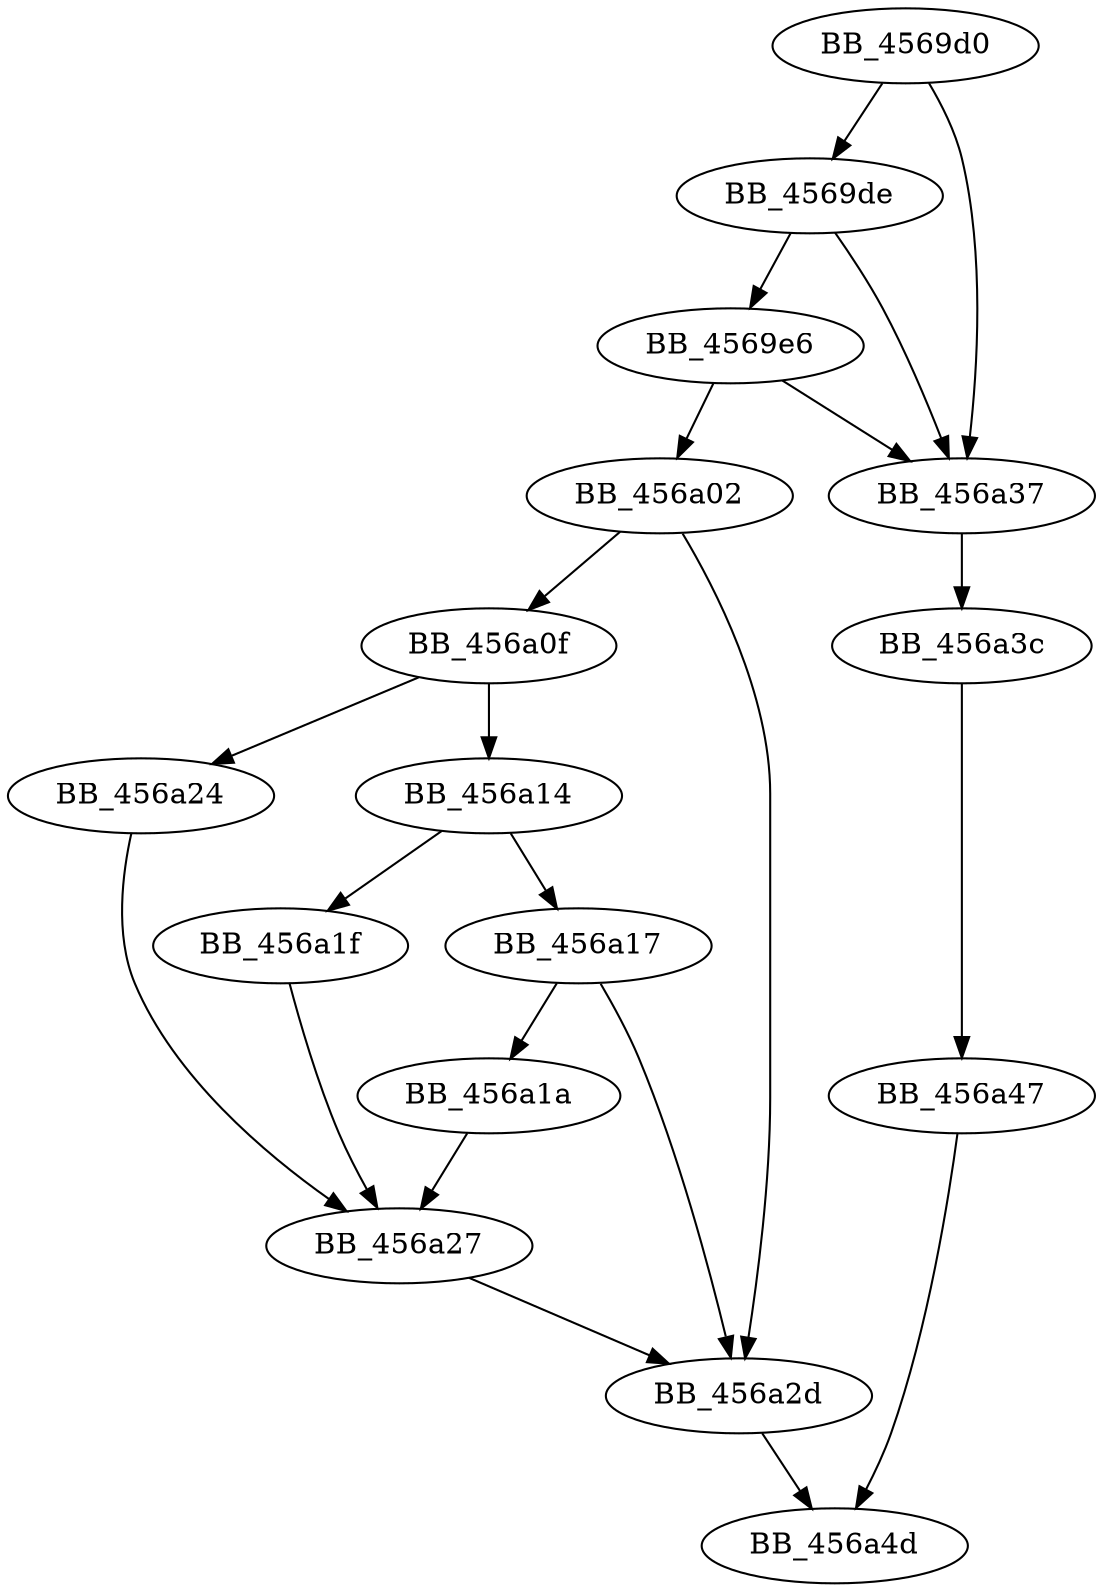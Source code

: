 DiGraph sub_4569D0{
BB_4569d0->BB_4569de
BB_4569d0->BB_456a37
BB_4569de->BB_4569e6
BB_4569de->BB_456a37
BB_4569e6->BB_456a02
BB_4569e6->BB_456a37
BB_456a02->BB_456a0f
BB_456a02->BB_456a2d
BB_456a0f->BB_456a14
BB_456a0f->BB_456a24
BB_456a14->BB_456a17
BB_456a14->BB_456a1f
BB_456a17->BB_456a1a
BB_456a17->BB_456a2d
BB_456a1a->BB_456a27
BB_456a1f->BB_456a27
BB_456a24->BB_456a27
BB_456a27->BB_456a2d
BB_456a2d->BB_456a4d
BB_456a37->BB_456a3c
BB_456a3c->BB_456a47
BB_456a47->BB_456a4d
}
